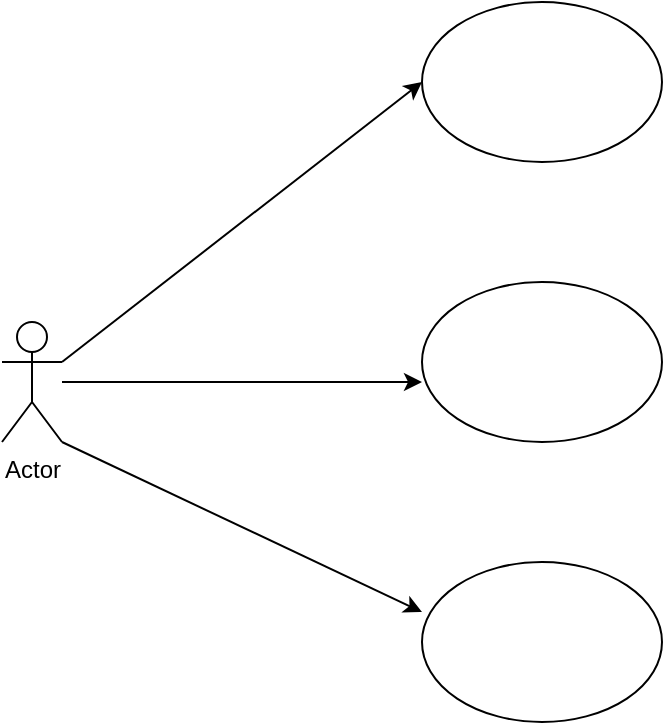 <mxfile version="13.9.9" type="github"><diagram id="vxJHxNT_ujs-desMPJ_W" name="Page-1"><mxGraphModel dx="820" dy="432" grid="1" gridSize="10" guides="1" tooltips="1" connect="1" arrows="1" fold="1" page="1" pageScale="1" pageWidth="827" pageHeight="1169" math="0" shadow="0"><root><mxCell id="0"/><mxCell id="1" parent="0"/><mxCell id="28208ELJozocG2IL-Pho-5" style="edgeStyle=orthogonalEdgeStyle;rounded=0;orthogonalLoop=1;jettySize=auto;html=1;entryX=0;entryY=0.625;entryDx=0;entryDy=0;entryPerimeter=0;" edge="1" parent="1" source="28208ELJozocG2IL-Pho-1" target="28208ELJozocG2IL-Pho-3"><mxGeometry relative="1" as="geometry"/></mxCell><mxCell id="28208ELJozocG2IL-Pho-1" value="Actor" style="shape=umlActor;verticalLabelPosition=bottom;verticalAlign=top;html=1;outlineConnect=0;" vertex="1" parent="1"><mxGeometry x="90" y="260" width="30" height="60" as="geometry"/></mxCell><mxCell id="28208ELJozocG2IL-Pho-2" value="" style="ellipse;whiteSpace=wrap;html=1;" vertex="1" parent="1"><mxGeometry x="300" y="100" width="120" height="80" as="geometry"/></mxCell><mxCell id="28208ELJozocG2IL-Pho-3" value="" style="ellipse;whiteSpace=wrap;html=1;" vertex="1" parent="1"><mxGeometry x="300" y="240" width="120" height="80" as="geometry"/></mxCell><mxCell id="28208ELJozocG2IL-Pho-4" value="" style="endArrow=classic;html=1;entryX=0;entryY=0.5;entryDx=0;entryDy=0;exitX=1;exitY=0.333;exitDx=0;exitDy=0;exitPerimeter=0;" edge="1" parent="1" source="28208ELJozocG2IL-Pho-1" target="28208ELJozocG2IL-Pho-2"><mxGeometry width="50" height="50" relative="1" as="geometry"><mxPoint x="180" y="240" as="sourcePoint"/><mxPoint x="230" y="190" as="targetPoint"/></mxGeometry></mxCell><mxCell id="28208ELJozocG2IL-Pho-6" value="" style="ellipse;whiteSpace=wrap;html=1;" vertex="1" parent="1"><mxGeometry x="300" y="380" width="120" height="80" as="geometry"/></mxCell><mxCell id="28208ELJozocG2IL-Pho-8" value="" style="endArrow=classic;html=1;entryX=0;entryY=0.313;entryDx=0;entryDy=0;exitX=1;exitY=1;exitDx=0;exitDy=0;exitPerimeter=0;entryPerimeter=0;" edge="1" parent="1" source="28208ELJozocG2IL-Pho-1" target="28208ELJozocG2IL-Pho-6"><mxGeometry width="50" height="50" relative="1" as="geometry"><mxPoint x="130" y="290" as="sourcePoint"/><mxPoint x="310" y="150" as="targetPoint"/></mxGeometry></mxCell></root></mxGraphModel></diagram></mxfile>